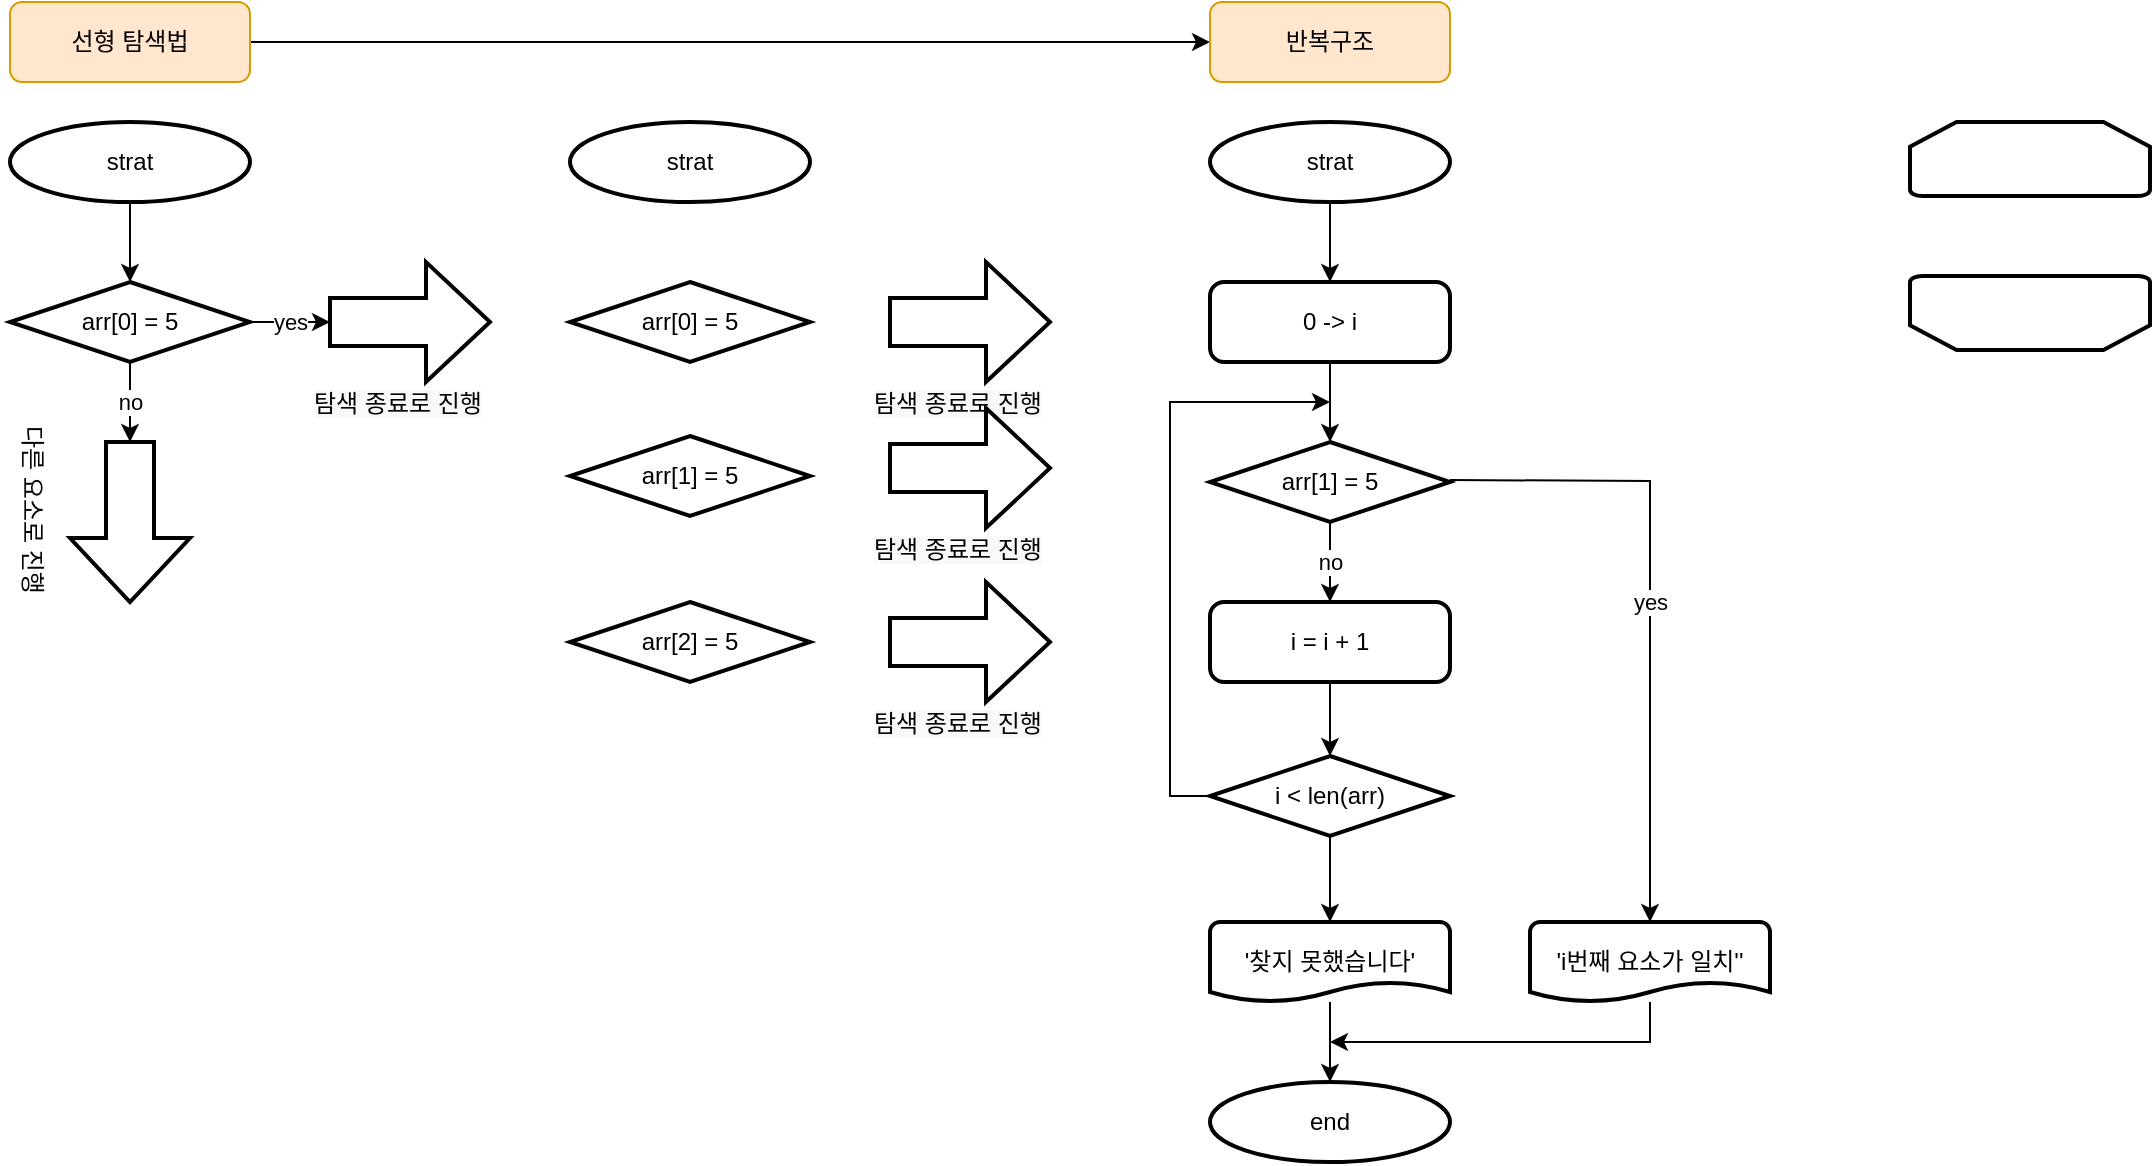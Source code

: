<mxfile version="16.4.0" type="device"><diagram id="Pg4Glksv3_WGF_h5Gj5W" name="페이지-1"><mxGraphModel dx="1160" dy="919" grid="1" gridSize="10" guides="1" tooltips="1" connect="1" arrows="1" fold="1" page="1" pageScale="1" pageWidth="2339" pageHeight="3300" math="0" shadow="0"><root><mxCell id="0"/><mxCell id="1" parent="0"/><mxCell id="BXMt2BdDXB6q4pGegb5p-70" style="edgeStyle=orthogonalEdgeStyle;rounded=0;orthogonalLoop=1;jettySize=auto;html=1;" edge="1" parent="1" source="BXMt2BdDXB6q4pGegb5p-2" target="BXMt2BdDXB6q4pGegb5p-69"><mxGeometry relative="1" as="geometry"/></mxCell><mxCell id="BXMt2BdDXB6q4pGegb5p-2" value="선형 탐색법" style="rounded=1;whiteSpace=wrap;html=1;fillColor=#ffe6cc;strokeColor=#d79b00;" vertex="1" parent="1"><mxGeometry x="40" y="20" width="120" height="40" as="geometry"/></mxCell><mxCell id="BXMt2BdDXB6q4pGegb5p-45" value="" style="edgeStyle=orthogonalEdgeStyle;rounded=0;orthogonalLoop=1;jettySize=auto;html=1;" edge="1" parent="1" source="BXMt2BdDXB6q4pGegb5p-4" target="BXMt2BdDXB6q4pGegb5p-32"><mxGeometry relative="1" as="geometry"/></mxCell><mxCell id="BXMt2BdDXB6q4pGegb5p-4" value="strat" style="strokeWidth=2;html=1;shape=mxgraph.flowchart.start_1;whiteSpace=wrap;" vertex="1" parent="1"><mxGeometry x="40" y="80" width="120" height="40" as="geometry"/></mxCell><mxCell id="BXMt2BdDXB6q4pGegb5p-42" value="no" style="edgeStyle=orthogonalEdgeStyle;rounded=0;orthogonalLoop=1;jettySize=auto;html=1;" edge="1" parent="1" source="BXMt2BdDXB6q4pGegb5p-32" target="BXMt2BdDXB6q4pGegb5p-41"><mxGeometry relative="1" as="geometry"/></mxCell><mxCell id="BXMt2BdDXB6q4pGegb5p-60" value="yes" style="edgeStyle=orthogonalEdgeStyle;rounded=0;orthogonalLoop=1;jettySize=auto;html=1;" edge="1" parent="1" source="BXMt2BdDXB6q4pGegb5p-32" target="BXMt2BdDXB6q4pGegb5p-36"><mxGeometry relative="1" as="geometry"/></mxCell><mxCell id="BXMt2BdDXB6q4pGegb5p-32" value="arr[0] = 5" style="strokeWidth=2;html=1;shape=mxgraph.flowchart.decision;whiteSpace=wrap;" vertex="1" parent="1"><mxGeometry x="40" y="160" width="120" height="40" as="geometry"/></mxCell><mxCell id="BXMt2BdDXB6q4pGegb5p-35" value="&lt;span style=&quot;color: rgb(0, 0, 0); font-family: helvetica; font-size: 12px; font-style: normal; font-weight: 400; letter-spacing: normal; text-align: center; text-indent: 0px; text-transform: none; word-spacing: 0px; background-color: rgb(248, 249, 250); display: inline; float: none;&quot;&gt;탐색 종료로 진행&lt;/span&gt;" style="text;whiteSpace=wrap;html=1;" vertex="1" parent="1"><mxGeometry x="190" y="207" width="100" height="30" as="geometry"/></mxCell><mxCell id="BXMt2BdDXB6q4pGegb5p-36" value="" style="shape=singleArrow;whiteSpace=wrap;html=1;arrowWidth=0.4;arrowSize=0.4;strokeWidth=2;" vertex="1" parent="1"><mxGeometry x="200" y="150" width="80" height="60" as="geometry"/></mxCell><mxCell id="BXMt2BdDXB6q4pGegb5p-40" value="&lt;div style=&quot;text-align: center&quot;&gt;&lt;span&gt;&lt;font face=&quot;helvetica&quot;&gt;다른 요소로 진행&lt;/font&gt;&lt;/span&gt;&lt;/div&gt;" style="text;whiteSpace=wrap;html=1;rotation=90;" vertex="1" parent="1"><mxGeometry y="265" width="100" height="30" as="geometry"/></mxCell><mxCell id="BXMt2BdDXB6q4pGegb5p-41" value="" style="shape=singleArrow;whiteSpace=wrap;html=1;arrowWidth=0.4;arrowSize=0.4;strokeWidth=2;rotation=90;" vertex="1" parent="1"><mxGeometry x="60" y="250" width="80" height="60" as="geometry"/></mxCell><mxCell id="BXMt2BdDXB6q4pGegb5p-47" value="strat" style="strokeWidth=2;html=1;shape=mxgraph.flowchart.start_1;whiteSpace=wrap;" vertex="1" parent="1"><mxGeometry x="320" y="80" width="120" height="40" as="geometry"/></mxCell><mxCell id="BXMt2BdDXB6q4pGegb5p-48" value="arr[1] = 5" style="strokeWidth=2;html=1;shape=mxgraph.flowchart.decision;whiteSpace=wrap;" vertex="1" parent="1"><mxGeometry x="320" y="237" width="120" height="40" as="geometry"/></mxCell><mxCell id="BXMt2BdDXB6q4pGegb5p-49" value="arr[0] = 5" style="strokeWidth=2;html=1;shape=mxgraph.flowchart.decision;whiteSpace=wrap;" vertex="1" parent="1"><mxGeometry x="320" y="160" width="120" height="40" as="geometry"/></mxCell><mxCell id="BXMt2BdDXB6q4pGegb5p-51" value="arr[2] = 5" style="strokeWidth=2;html=1;shape=mxgraph.flowchart.decision;whiteSpace=wrap;" vertex="1" parent="1"><mxGeometry x="320" y="320" width="120" height="40" as="geometry"/></mxCell><mxCell id="BXMt2BdDXB6q4pGegb5p-54" value="&lt;span style=&quot;color: rgb(0, 0, 0); font-family: helvetica; font-size: 12px; font-style: normal; font-weight: 400; letter-spacing: normal; text-align: center; text-indent: 0px; text-transform: none; word-spacing: 0px; background-color: rgb(248, 249, 250); display: inline; float: none;&quot;&gt;탐색 종료로 진행&lt;/span&gt;" style="text;whiteSpace=wrap;html=1;" vertex="1" parent="1"><mxGeometry x="470" y="207" width="100" height="30" as="geometry"/></mxCell><mxCell id="BXMt2BdDXB6q4pGegb5p-55" value="" style="shape=singleArrow;whiteSpace=wrap;html=1;arrowWidth=0.4;arrowSize=0.4;strokeWidth=2;" vertex="1" parent="1"><mxGeometry x="480" y="150" width="80" height="60" as="geometry"/></mxCell><mxCell id="BXMt2BdDXB6q4pGegb5p-56" value="&lt;span style=&quot;color: rgb(0, 0, 0); font-family: helvetica; font-size: 12px; font-style: normal; font-weight: 400; letter-spacing: normal; text-align: center; text-indent: 0px; text-transform: none; word-spacing: 0px; background-color: rgb(248, 249, 250); display: inline; float: none;&quot;&gt;탐색 종료로 진행&lt;/span&gt;" style="text;whiteSpace=wrap;html=1;" vertex="1" parent="1"><mxGeometry x="470" y="280" width="100" height="30" as="geometry"/></mxCell><mxCell id="BXMt2BdDXB6q4pGegb5p-57" value="" style="shape=singleArrow;whiteSpace=wrap;html=1;arrowWidth=0.4;arrowSize=0.4;strokeWidth=2;" vertex="1" parent="1"><mxGeometry x="480" y="223" width="80" height="60" as="geometry"/></mxCell><mxCell id="BXMt2BdDXB6q4pGegb5p-58" value="&lt;span style=&quot;color: rgb(0, 0, 0); font-family: helvetica; font-size: 12px; font-style: normal; font-weight: 400; letter-spacing: normal; text-align: center; text-indent: 0px; text-transform: none; word-spacing: 0px; background-color: rgb(248, 249, 250); display: inline; float: none;&quot;&gt;탐색 종료로 진행&lt;/span&gt;" style="text;whiteSpace=wrap;html=1;" vertex="1" parent="1"><mxGeometry x="470" y="367" width="100" height="30" as="geometry"/></mxCell><mxCell id="BXMt2BdDXB6q4pGegb5p-59" value="" style="shape=singleArrow;whiteSpace=wrap;html=1;arrowWidth=0.4;arrowSize=0.4;strokeWidth=2;" vertex="1" parent="1"><mxGeometry x="480" y="310" width="80" height="60" as="geometry"/></mxCell><mxCell id="BXMt2BdDXB6q4pGegb5p-75" value="" style="edgeStyle=orthogonalEdgeStyle;rounded=0;orthogonalLoop=1;jettySize=auto;html=1;" edge="1" parent="1" source="BXMt2BdDXB6q4pGegb5p-61" target="BXMt2BdDXB6q4pGegb5p-74"><mxGeometry relative="1" as="geometry"/></mxCell><mxCell id="BXMt2BdDXB6q4pGegb5p-61" value="strat" style="strokeWidth=2;html=1;shape=mxgraph.flowchart.start_1;whiteSpace=wrap;" vertex="1" parent="1"><mxGeometry x="640" y="80" width="120" height="40" as="geometry"/></mxCell><mxCell id="BXMt2BdDXB6q4pGegb5p-64" value="" style="strokeWidth=2;html=1;shape=mxgraph.flowchart.loop_limit;whiteSpace=wrap;" vertex="1" parent="1"><mxGeometry x="990" y="80" width="120" height="37" as="geometry"/></mxCell><mxCell id="BXMt2BdDXB6q4pGegb5p-65" value="" style="strokeWidth=2;html=1;shape=mxgraph.flowchart.loop_limit;whiteSpace=wrap;rotation=-180;" vertex="1" parent="1"><mxGeometry x="990" y="157" width="120" height="37" as="geometry"/></mxCell><mxCell id="BXMt2BdDXB6q4pGegb5p-91" value="" style="edgeStyle=orthogonalEdgeStyle;rounded=0;orthogonalLoop=1;jettySize=auto;html=1;" edge="1" parent="1" source="BXMt2BdDXB6q4pGegb5p-66" target="BXMt2BdDXB6q4pGegb5p-88"><mxGeometry relative="1" as="geometry"/></mxCell><mxCell id="BXMt2BdDXB6q4pGegb5p-66" value="i = i + 1" style="rounded=1;whiteSpace=wrap;html=1;absoluteArcSize=1;arcSize=14;strokeWidth=2;" vertex="1" parent="1"><mxGeometry x="640" y="320" width="120" height="40" as="geometry"/></mxCell><mxCell id="BXMt2BdDXB6q4pGegb5p-69" value="반복구조" style="rounded=1;whiteSpace=wrap;html=1;fillColor=#ffe6cc;strokeColor=#d79b00;" vertex="1" parent="1"><mxGeometry x="640" y="20" width="120" height="40" as="geometry"/></mxCell><mxCell id="BXMt2BdDXB6q4pGegb5p-77" value="no" style="edgeStyle=orthogonalEdgeStyle;rounded=0;orthogonalLoop=1;jettySize=auto;html=1;" edge="1" parent="1" source="BXMt2BdDXB6q4pGegb5p-71" target="BXMt2BdDXB6q4pGegb5p-66"><mxGeometry relative="1" as="geometry"/></mxCell><mxCell id="BXMt2BdDXB6q4pGegb5p-71" value="arr[1] = 5" style="strokeWidth=2;html=1;shape=mxgraph.flowchart.decision;whiteSpace=wrap;" vertex="1" parent="1"><mxGeometry x="640" y="240" width="120" height="40" as="geometry"/></mxCell><mxCell id="BXMt2BdDXB6q4pGegb5p-76" value="" style="edgeStyle=orthogonalEdgeStyle;rounded=0;orthogonalLoop=1;jettySize=auto;html=1;" edge="1" parent="1" source="BXMt2BdDXB6q4pGegb5p-74" target="BXMt2BdDXB6q4pGegb5p-71"><mxGeometry relative="1" as="geometry"/></mxCell><mxCell id="BXMt2BdDXB6q4pGegb5p-82" value="yes" style="edgeStyle=orthogonalEdgeStyle;rounded=0;orthogonalLoop=1;jettySize=auto;html=1;entryX=0.5;entryY=0;entryDx=0;entryDy=0;entryPerimeter=0;" edge="1" parent="1" target="BXMt2BdDXB6q4pGegb5p-90"><mxGeometry relative="1" as="geometry"><mxPoint x="760" y="259" as="sourcePoint"/><mxPoint x="800" y="259" as="targetPoint"/></mxGeometry></mxCell><mxCell id="BXMt2BdDXB6q4pGegb5p-74" value="0 -&amp;gt; i" style="rounded=1;whiteSpace=wrap;html=1;absoluteArcSize=1;arcSize=14;strokeWidth=2;" vertex="1" parent="1"><mxGeometry x="640" y="160" width="120" height="40" as="geometry"/></mxCell><mxCell id="BXMt2BdDXB6q4pGegb5p-86" value="end" style="strokeWidth=2;html=1;shape=mxgraph.flowchart.start_1;whiteSpace=wrap;" vertex="1" parent="1"><mxGeometry x="640" y="560" width="120" height="40" as="geometry"/></mxCell><mxCell id="BXMt2BdDXB6q4pGegb5p-92" value="" style="edgeStyle=orthogonalEdgeStyle;rounded=0;orthogonalLoop=1;jettySize=auto;html=1;" edge="1" parent="1" source="BXMt2BdDXB6q4pGegb5p-88" target="BXMt2BdDXB6q4pGegb5p-89"><mxGeometry relative="1" as="geometry"/></mxCell><mxCell id="BXMt2BdDXB6q4pGegb5p-93" style="edgeStyle=orthogonalEdgeStyle;rounded=0;orthogonalLoop=1;jettySize=auto;html=1;" edge="1" parent="1" source="BXMt2BdDXB6q4pGegb5p-88"><mxGeometry relative="1" as="geometry"><mxPoint x="700" y="220" as="targetPoint"/><Array as="points"><mxPoint x="620" y="417"/><mxPoint x="620" y="220"/><mxPoint x="700" y="220"/></Array></mxGeometry></mxCell><mxCell id="BXMt2BdDXB6q4pGegb5p-88" value="i &amp;lt; len(arr)" style="strokeWidth=2;html=1;shape=mxgraph.flowchart.decision;whiteSpace=wrap;" vertex="1" parent="1"><mxGeometry x="640" y="397" width="120" height="40" as="geometry"/></mxCell><mxCell id="BXMt2BdDXB6q4pGegb5p-94" value="" style="edgeStyle=orthogonalEdgeStyle;rounded=0;orthogonalLoop=1;jettySize=auto;html=1;" edge="1" parent="1" source="BXMt2BdDXB6q4pGegb5p-89" target="BXMt2BdDXB6q4pGegb5p-86"><mxGeometry relative="1" as="geometry"/></mxCell><mxCell id="BXMt2BdDXB6q4pGegb5p-89" value="'찾지 못했습니다'" style="strokeWidth=2;html=1;shape=mxgraph.flowchart.document2;whiteSpace=wrap;size=0.25;" vertex="1" parent="1"><mxGeometry x="640" y="480" width="120" height="40" as="geometry"/></mxCell><mxCell id="BXMt2BdDXB6q4pGegb5p-95" style="edgeStyle=orthogonalEdgeStyle;rounded=0;orthogonalLoop=1;jettySize=auto;html=1;" edge="1" parent="1" source="BXMt2BdDXB6q4pGegb5p-90"><mxGeometry relative="1" as="geometry"><mxPoint x="700" y="540" as="targetPoint"/><Array as="points"><mxPoint x="860" y="540"/></Array></mxGeometry></mxCell><mxCell id="BXMt2BdDXB6q4pGegb5p-90" value="'i번째 요소가 일치''" style="strokeWidth=2;html=1;shape=mxgraph.flowchart.document2;whiteSpace=wrap;size=0.25;" vertex="1" parent="1"><mxGeometry x="800" y="480" width="120" height="40" as="geometry"/></mxCell></root></mxGraphModel></diagram></mxfile>